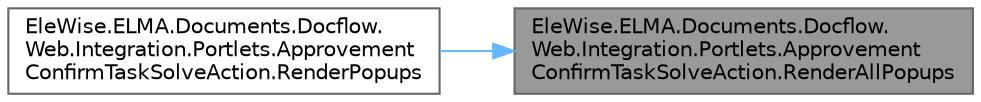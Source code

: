 digraph "EleWise.ELMA.Documents.Docflow.Web.Integration.Portlets.ApprovementConfirmTaskSolveAction.RenderAllPopups"
{
 // LATEX_PDF_SIZE
  bgcolor="transparent";
  edge [fontname=Helvetica,fontsize=10,labelfontname=Helvetica,labelfontsize=10];
  node [fontname=Helvetica,fontsize=10,shape=box,height=0.2,width=0.4];
  rankdir="RL";
  Node1 [id="Node000001",label="EleWise.ELMA.Documents.Docflow.\lWeb.Integration.Portlets.Approvement\lConfirmTaskSolveAction.RenderAllPopups",height=0.2,width=0.4,color="gray40", fillcolor="grey60", style="filled", fontcolor="black",tooltip="Отрисовать всплывающие окна"];
  Node1 -> Node2 [id="edge1_Node000001_Node000002",dir="back",color="steelblue1",style="solid",tooltip=" "];
  Node2 [id="Node000002",label="EleWise.ELMA.Documents.Docflow.\lWeb.Integration.Portlets.Approvement\lConfirmTaskSolveAction.RenderPopups",height=0.2,width=0.4,color="grey40", fillcolor="white", style="filled",URL="$class_ele_wise_1_1_e_l_m_a_1_1_documents_1_1_docflow_1_1_web_1_1_integration_1_1_portlets_1_1_apa3cdd190a2d41eded1bd9b98df86a8a3.html#ad6bb7cae0d19321c73399ecf839b900d",tooltip=" "];
}
